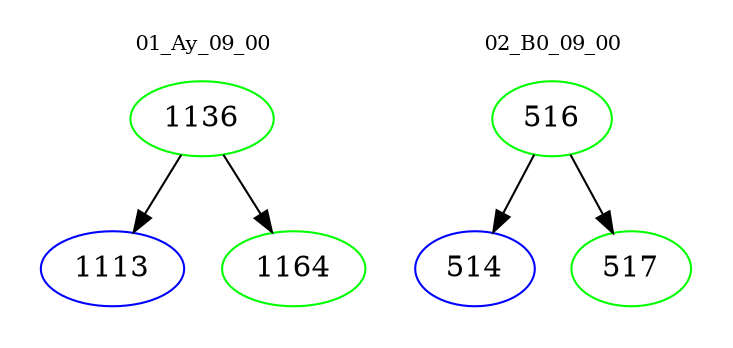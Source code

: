 digraph{
subgraph cluster_0 {
color = white
label = "01_Ay_09_00";
fontsize=10;
T0_1136 [label="1136", color="green"]
T0_1136 -> T0_1113 [color="black"]
T0_1113 [label="1113", color="blue"]
T0_1136 -> T0_1164 [color="black"]
T0_1164 [label="1164", color="green"]
}
subgraph cluster_1 {
color = white
label = "02_B0_09_00";
fontsize=10;
T1_516 [label="516", color="green"]
T1_516 -> T1_514 [color="black"]
T1_514 [label="514", color="blue"]
T1_516 -> T1_517 [color="black"]
T1_517 [label="517", color="green"]
}
}

